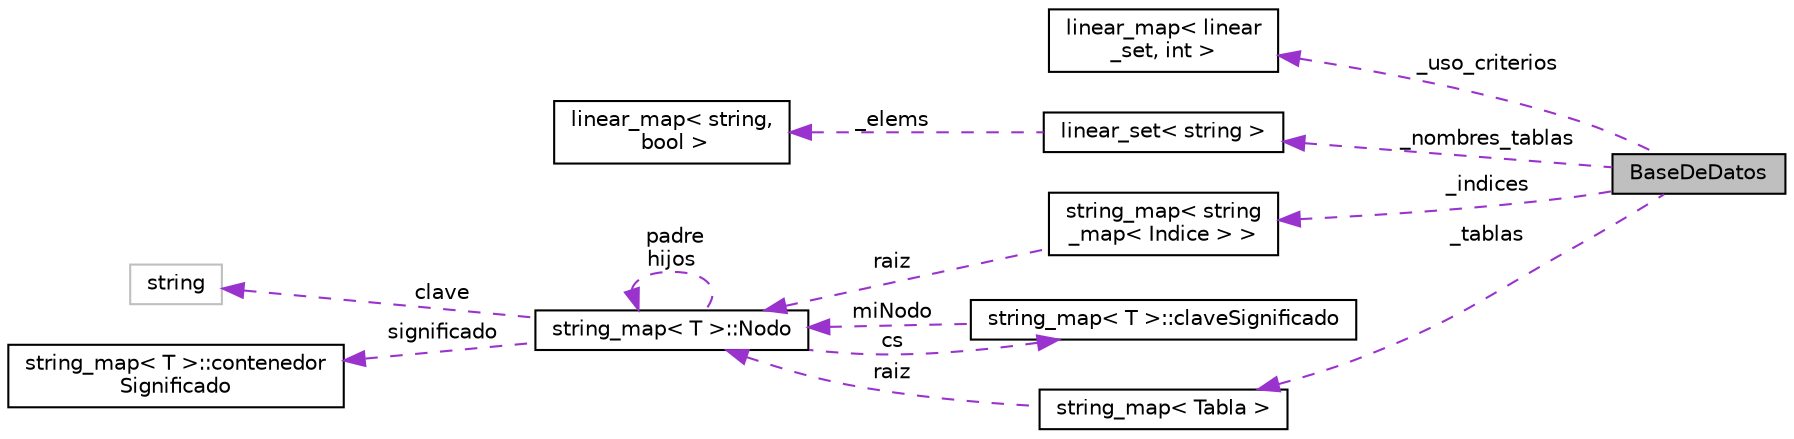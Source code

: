 digraph "BaseDeDatos"
{
  edge [fontname="Helvetica",fontsize="10",labelfontname="Helvetica",labelfontsize="10"];
  node [fontname="Helvetica",fontsize="10",shape=record];
  rankdir="LR";
  Node1 [label="BaseDeDatos",height=0.2,width=0.4,color="black", fillcolor="grey75", style="filled" fontcolor="black"];
  Node2 -> Node1 [dir="back",color="darkorchid3",fontsize="10",style="dashed",label=" _uso_criterios" ,fontname="Helvetica"];
  Node2 [label="linear_map\< linear\l_set, int \>",height=0.2,width=0.4,color="black", fillcolor="white", style="filled",URL="$classlinear__map.html"];
  Node3 -> Node1 [dir="back",color="darkorchid3",fontsize="10",style="dashed",label=" _nombres_tablas" ,fontname="Helvetica"];
  Node3 [label="linear_set\< string \>",height=0.2,width=0.4,color="black", fillcolor="white", style="filled",URL="$classlinear__set.html"];
  Node4 -> Node3 [dir="back",color="darkorchid3",fontsize="10",style="dashed",label=" _elems" ,fontname="Helvetica"];
  Node4 [label="linear_map\< string,\l bool \>",height=0.2,width=0.4,color="black", fillcolor="white", style="filled",URL="$classlinear__map.html"];
  Node5 -> Node1 [dir="back",color="darkorchid3",fontsize="10",style="dashed",label=" _indices" ,fontname="Helvetica"];
  Node5 [label="string_map\< string\l_map\< Indice \> \>",height=0.2,width=0.4,color="black", fillcolor="white", style="filled",URL="$classstring__map.html"];
  Node6 -> Node5 [dir="back",color="darkorchid3",fontsize="10",style="dashed",label=" raiz" ,fontname="Helvetica"];
  Node6 [label="string_map\< T \>::Nodo",height=0.2,width=0.4,color="black", fillcolor="white", style="filled",URL="$structstring__map_1_1Nodo.html"];
  Node7 -> Node6 [dir="back",color="darkorchid3",fontsize="10",style="dashed",label=" cs" ,fontname="Helvetica"];
  Node7 [label="string_map\< T \>::claveSignificado",height=0.2,width=0.4,color="black", fillcolor="white", style="filled",URL="$classstring__map_1_1claveSignificado.html"];
  Node6 -> Node7 [dir="back",color="darkorchid3",fontsize="10",style="dashed",label=" miNodo" ,fontname="Helvetica"];
  Node6 -> Node6 [dir="back",color="darkorchid3",fontsize="10",style="dashed",label=" padre\nhijos" ,fontname="Helvetica"];
  Node8 -> Node6 [dir="back",color="darkorchid3",fontsize="10",style="dashed",label=" clave" ,fontname="Helvetica"];
  Node8 [label="string",height=0.2,width=0.4,color="grey75", fillcolor="white", style="filled"];
  Node9 -> Node6 [dir="back",color="darkorchid3",fontsize="10",style="dashed",label=" significado" ,fontname="Helvetica"];
  Node9 [label="string_map\< T \>::contenedor\lSignificado",height=0.2,width=0.4,color="black", fillcolor="white", style="filled",URL="$classstring__map_1_1contenedorSignificado.html"];
  Node10 -> Node1 [dir="back",color="darkorchid3",fontsize="10",style="dashed",label=" _tablas" ,fontname="Helvetica"];
  Node10 [label="string_map\< Tabla \>",height=0.2,width=0.4,color="black", fillcolor="white", style="filled",URL="$classstring__map.html"];
  Node6 -> Node10 [dir="back",color="darkorchid3",fontsize="10",style="dashed",label=" raiz" ,fontname="Helvetica"];
}
